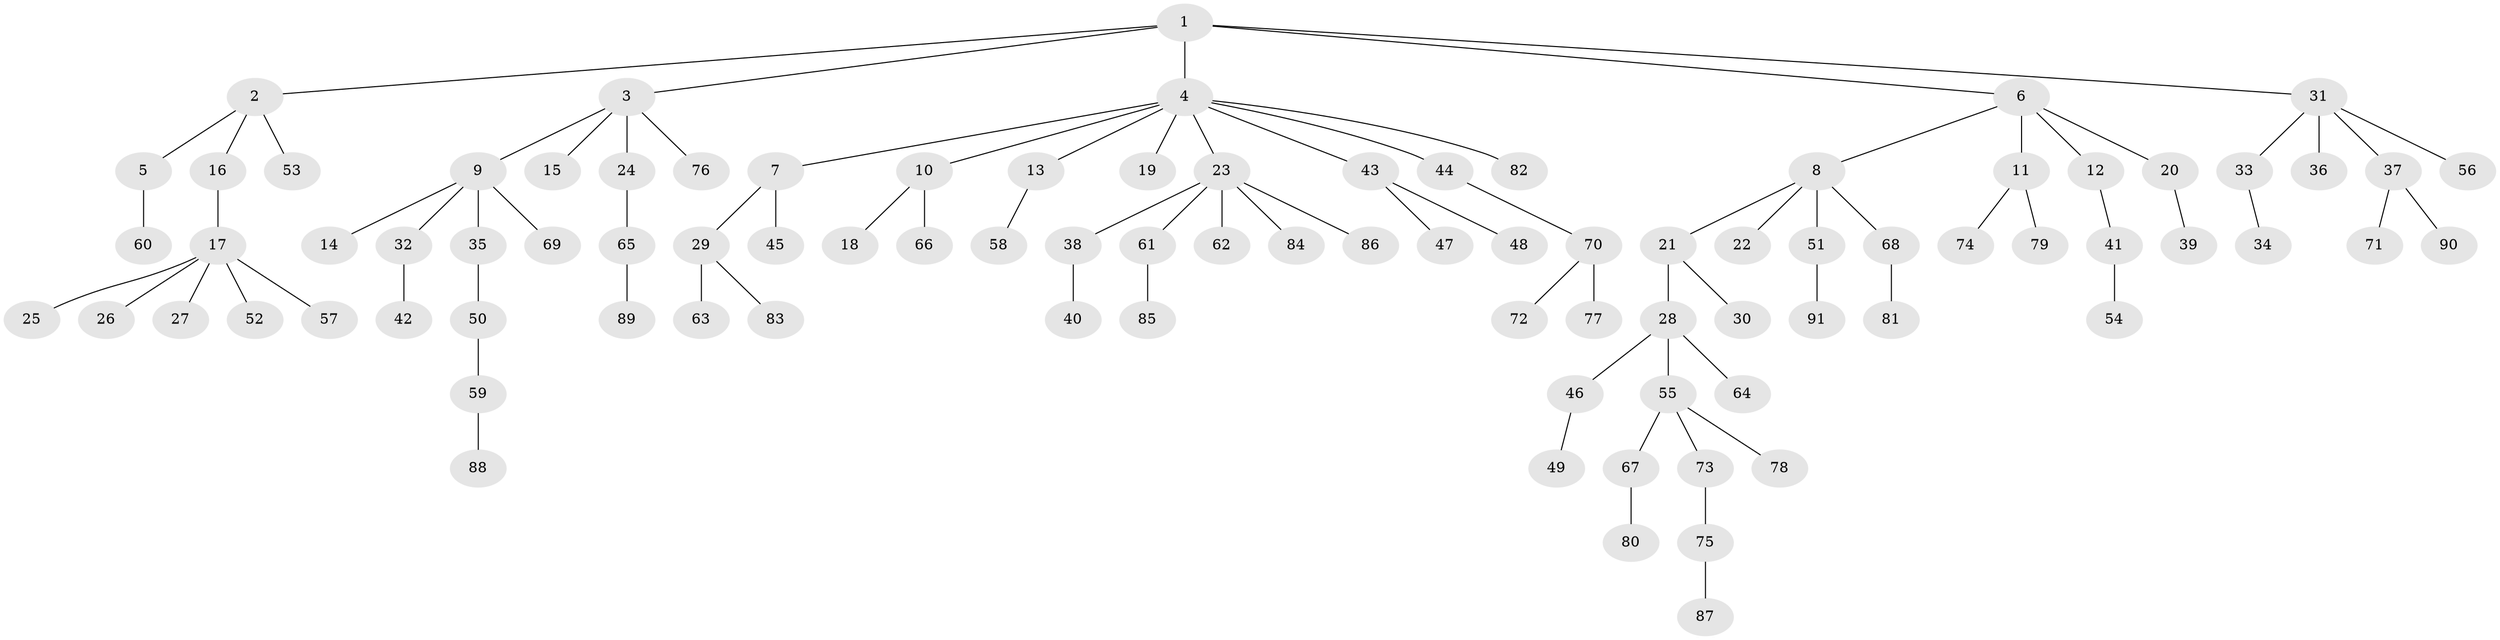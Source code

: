 // coarse degree distribution, {5: 0.041666666666666664, 3: 0.08333333333333333, 7: 0.020833333333333332, 1: 0.5208333333333334, 2: 0.25, 4: 0.08333333333333333}
// Generated by graph-tools (version 1.1) at 2025/51/03/04/25 22:51:58]
// undirected, 91 vertices, 90 edges
graph export_dot {
  node [color=gray90,style=filled];
  1;
  2;
  3;
  4;
  5;
  6;
  7;
  8;
  9;
  10;
  11;
  12;
  13;
  14;
  15;
  16;
  17;
  18;
  19;
  20;
  21;
  22;
  23;
  24;
  25;
  26;
  27;
  28;
  29;
  30;
  31;
  32;
  33;
  34;
  35;
  36;
  37;
  38;
  39;
  40;
  41;
  42;
  43;
  44;
  45;
  46;
  47;
  48;
  49;
  50;
  51;
  52;
  53;
  54;
  55;
  56;
  57;
  58;
  59;
  60;
  61;
  62;
  63;
  64;
  65;
  66;
  67;
  68;
  69;
  70;
  71;
  72;
  73;
  74;
  75;
  76;
  77;
  78;
  79;
  80;
  81;
  82;
  83;
  84;
  85;
  86;
  87;
  88;
  89;
  90;
  91;
  1 -- 2;
  1 -- 3;
  1 -- 4;
  1 -- 6;
  1 -- 31;
  2 -- 5;
  2 -- 16;
  2 -- 53;
  3 -- 9;
  3 -- 15;
  3 -- 24;
  3 -- 76;
  4 -- 7;
  4 -- 10;
  4 -- 13;
  4 -- 19;
  4 -- 23;
  4 -- 43;
  4 -- 44;
  4 -- 82;
  5 -- 60;
  6 -- 8;
  6 -- 11;
  6 -- 12;
  6 -- 20;
  7 -- 29;
  7 -- 45;
  8 -- 21;
  8 -- 22;
  8 -- 51;
  8 -- 68;
  9 -- 14;
  9 -- 32;
  9 -- 35;
  9 -- 69;
  10 -- 18;
  10 -- 66;
  11 -- 74;
  11 -- 79;
  12 -- 41;
  13 -- 58;
  16 -- 17;
  17 -- 25;
  17 -- 26;
  17 -- 27;
  17 -- 52;
  17 -- 57;
  20 -- 39;
  21 -- 28;
  21 -- 30;
  23 -- 38;
  23 -- 61;
  23 -- 62;
  23 -- 84;
  23 -- 86;
  24 -- 65;
  28 -- 46;
  28 -- 55;
  28 -- 64;
  29 -- 63;
  29 -- 83;
  31 -- 33;
  31 -- 36;
  31 -- 37;
  31 -- 56;
  32 -- 42;
  33 -- 34;
  35 -- 50;
  37 -- 71;
  37 -- 90;
  38 -- 40;
  41 -- 54;
  43 -- 47;
  43 -- 48;
  44 -- 70;
  46 -- 49;
  50 -- 59;
  51 -- 91;
  55 -- 67;
  55 -- 73;
  55 -- 78;
  59 -- 88;
  61 -- 85;
  65 -- 89;
  67 -- 80;
  68 -- 81;
  70 -- 72;
  70 -- 77;
  73 -- 75;
  75 -- 87;
}

